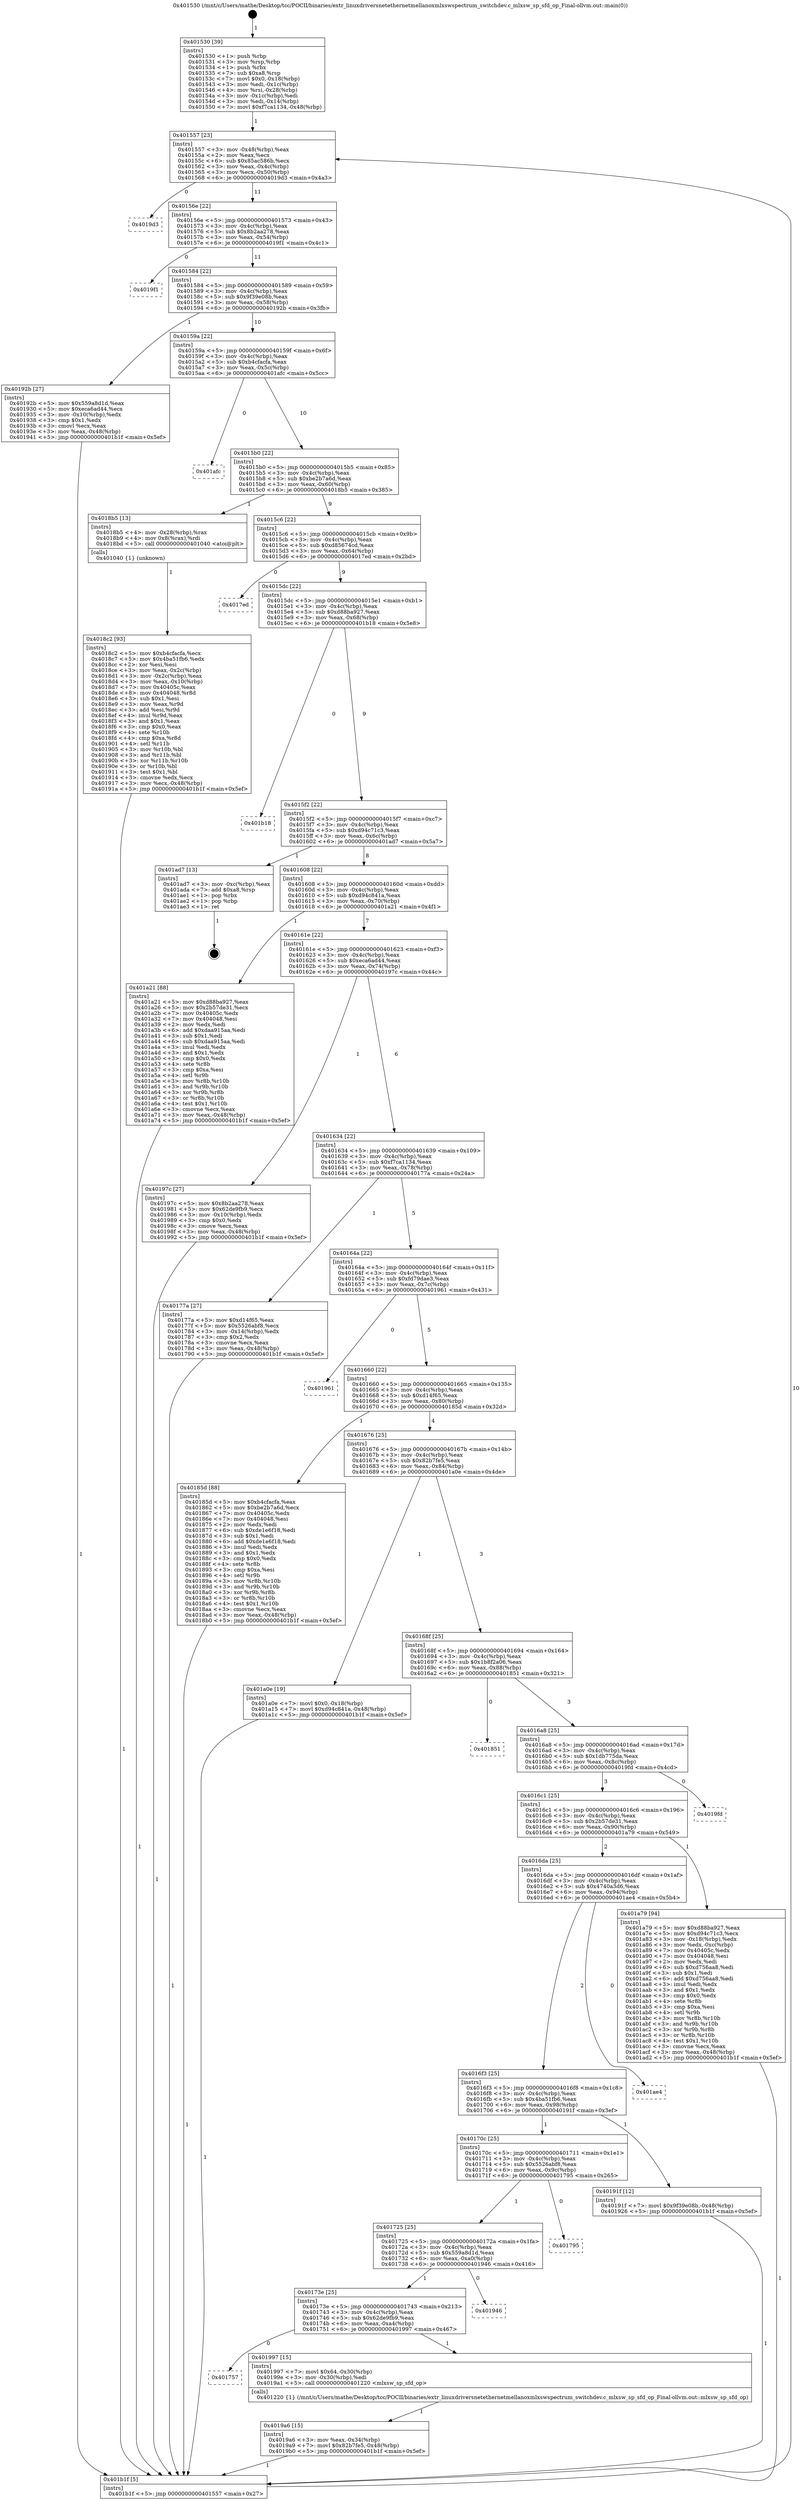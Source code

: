 digraph "0x401530" {
  label = "0x401530 (/mnt/c/Users/mathe/Desktop/tcc/POCII/binaries/extr_linuxdriversnetethernetmellanoxmlxswspectrum_switchdev.c_mlxsw_sp_sfd_op_Final-ollvm.out::main(0))"
  labelloc = "t"
  node[shape=record]

  Entry [label="",width=0.3,height=0.3,shape=circle,fillcolor=black,style=filled]
  "0x401557" [label="{
     0x401557 [23]\l
     | [instrs]\l
     &nbsp;&nbsp;0x401557 \<+3\>: mov -0x48(%rbp),%eax\l
     &nbsp;&nbsp;0x40155a \<+2\>: mov %eax,%ecx\l
     &nbsp;&nbsp;0x40155c \<+6\>: sub $0x85ac586b,%ecx\l
     &nbsp;&nbsp;0x401562 \<+3\>: mov %eax,-0x4c(%rbp)\l
     &nbsp;&nbsp;0x401565 \<+3\>: mov %ecx,-0x50(%rbp)\l
     &nbsp;&nbsp;0x401568 \<+6\>: je 00000000004019d3 \<main+0x4a3\>\l
  }"]
  "0x4019d3" [label="{
     0x4019d3\l
  }", style=dashed]
  "0x40156e" [label="{
     0x40156e [22]\l
     | [instrs]\l
     &nbsp;&nbsp;0x40156e \<+5\>: jmp 0000000000401573 \<main+0x43\>\l
     &nbsp;&nbsp;0x401573 \<+3\>: mov -0x4c(%rbp),%eax\l
     &nbsp;&nbsp;0x401576 \<+5\>: sub $0x8b2aa278,%eax\l
     &nbsp;&nbsp;0x40157b \<+3\>: mov %eax,-0x54(%rbp)\l
     &nbsp;&nbsp;0x40157e \<+6\>: je 00000000004019f1 \<main+0x4c1\>\l
  }"]
  Exit [label="",width=0.3,height=0.3,shape=circle,fillcolor=black,style=filled,peripheries=2]
  "0x4019f1" [label="{
     0x4019f1\l
  }", style=dashed]
  "0x401584" [label="{
     0x401584 [22]\l
     | [instrs]\l
     &nbsp;&nbsp;0x401584 \<+5\>: jmp 0000000000401589 \<main+0x59\>\l
     &nbsp;&nbsp;0x401589 \<+3\>: mov -0x4c(%rbp),%eax\l
     &nbsp;&nbsp;0x40158c \<+5\>: sub $0x9f39e08b,%eax\l
     &nbsp;&nbsp;0x401591 \<+3\>: mov %eax,-0x58(%rbp)\l
     &nbsp;&nbsp;0x401594 \<+6\>: je 000000000040192b \<main+0x3fb\>\l
  }"]
  "0x4019a6" [label="{
     0x4019a6 [15]\l
     | [instrs]\l
     &nbsp;&nbsp;0x4019a6 \<+3\>: mov %eax,-0x34(%rbp)\l
     &nbsp;&nbsp;0x4019a9 \<+7\>: movl $0x82b7fe5,-0x48(%rbp)\l
     &nbsp;&nbsp;0x4019b0 \<+5\>: jmp 0000000000401b1f \<main+0x5ef\>\l
  }"]
  "0x40192b" [label="{
     0x40192b [27]\l
     | [instrs]\l
     &nbsp;&nbsp;0x40192b \<+5\>: mov $0x559a8d1d,%eax\l
     &nbsp;&nbsp;0x401930 \<+5\>: mov $0xeca6ad44,%ecx\l
     &nbsp;&nbsp;0x401935 \<+3\>: mov -0x10(%rbp),%edx\l
     &nbsp;&nbsp;0x401938 \<+3\>: cmp $0x1,%edx\l
     &nbsp;&nbsp;0x40193b \<+3\>: cmovl %ecx,%eax\l
     &nbsp;&nbsp;0x40193e \<+3\>: mov %eax,-0x48(%rbp)\l
     &nbsp;&nbsp;0x401941 \<+5\>: jmp 0000000000401b1f \<main+0x5ef\>\l
  }"]
  "0x40159a" [label="{
     0x40159a [22]\l
     | [instrs]\l
     &nbsp;&nbsp;0x40159a \<+5\>: jmp 000000000040159f \<main+0x6f\>\l
     &nbsp;&nbsp;0x40159f \<+3\>: mov -0x4c(%rbp),%eax\l
     &nbsp;&nbsp;0x4015a2 \<+5\>: sub $0xb4cfacfa,%eax\l
     &nbsp;&nbsp;0x4015a7 \<+3\>: mov %eax,-0x5c(%rbp)\l
     &nbsp;&nbsp;0x4015aa \<+6\>: je 0000000000401afc \<main+0x5cc\>\l
  }"]
  "0x401757" [label="{
     0x401757\l
  }", style=dashed]
  "0x401afc" [label="{
     0x401afc\l
  }", style=dashed]
  "0x4015b0" [label="{
     0x4015b0 [22]\l
     | [instrs]\l
     &nbsp;&nbsp;0x4015b0 \<+5\>: jmp 00000000004015b5 \<main+0x85\>\l
     &nbsp;&nbsp;0x4015b5 \<+3\>: mov -0x4c(%rbp),%eax\l
     &nbsp;&nbsp;0x4015b8 \<+5\>: sub $0xbe2b7a6d,%eax\l
     &nbsp;&nbsp;0x4015bd \<+3\>: mov %eax,-0x60(%rbp)\l
     &nbsp;&nbsp;0x4015c0 \<+6\>: je 00000000004018b5 \<main+0x385\>\l
  }"]
  "0x401997" [label="{
     0x401997 [15]\l
     | [instrs]\l
     &nbsp;&nbsp;0x401997 \<+7\>: movl $0x64,-0x30(%rbp)\l
     &nbsp;&nbsp;0x40199e \<+3\>: mov -0x30(%rbp),%edi\l
     &nbsp;&nbsp;0x4019a1 \<+5\>: call 0000000000401220 \<mlxsw_sp_sfd_op\>\l
     | [calls]\l
     &nbsp;&nbsp;0x401220 \{1\} (/mnt/c/Users/mathe/Desktop/tcc/POCII/binaries/extr_linuxdriversnetethernetmellanoxmlxswspectrum_switchdev.c_mlxsw_sp_sfd_op_Final-ollvm.out::mlxsw_sp_sfd_op)\l
  }"]
  "0x4018b5" [label="{
     0x4018b5 [13]\l
     | [instrs]\l
     &nbsp;&nbsp;0x4018b5 \<+4\>: mov -0x28(%rbp),%rax\l
     &nbsp;&nbsp;0x4018b9 \<+4\>: mov 0x8(%rax),%rdi\l
     &nbsp;&nbsp;0x4018bd \<+5\>: call 0000000000401040 \<atoi@plt\>\l
     | [calls]\l
     &nbsp;&nbsp;0x401040 \{1\} (unknown)\l
  }"]
  "0x4015c6" [label="{
     0x4015c6 [22]\l
     | [instrs]\l
     &nbsp;&nbsp;0x4015c6 \<+5\>: jmp 00000000004015cb \<main+0x9b\>\l
     &nbsp;&nbsp;0x4015cb \<+3\>: mov -0x4c(%rbp),%eax\l
     &nbsp;&nbsp;0x4015ce \<+5\>: sub $0xd85674cd,%eax\l
     &nbsp;&nbsp;0x4015d3 \<+3\>: mov %eax,-0x64(%rbp)\l
     &nbsp;&nbsp;0x4015d6 \<+6\>: je 00000000004017ed \<main+0x2bd\>\l
  }"]
  "0x40173e" [label="{
     0x40173e [25]\l
     | [instrs]\l
     &nbsp;&nbsp;0x40173e \<+5\>: jmp 0000000000401743 \<main+0x213\>\l
     &nbsp;&nbsp;0x401743 \<+3\>: mov -0x4c(%rbp),%eax\l
     &nbsp;&nbsp;0x401746 \<+5\>: sub $0x62de9fb9,%eax\l
     &nbsp;&nbsp;0x40174b \<+6\>: mov %eax,-0xa4(%rbp)\l
     &nbsp;&nbsp;0x401751 \<+6\>: je 0000000000401997 \<main+0x467\>\l
  }"]
  "0x4017ed" [label="{
     0x4017ed\l
  }", style=dashed]
  "0x4015dc" [label="{
     0x4015dc [22]\l
     | [instrs]\l
     &nbsp;&nbsp;0x4015dc \<+5\>: jmp 00000000004015e1 \<main+0xb1\>\l
     &nbsp;&nbsp;0x4015e1 \<+3\>: mov -0x4c(%rbp),%eax\l
     &nbsp;&nbsp;0x4015e4 \<+5\>: sub $0xd88ba927,%eax\l
     &nbsp;&nbsp;0x4015e9 \<+3\>: mov %eax,-0x68(%rbp)\l
     &nbsp;&nbsp;0x4015ec \<+6\>: je 0000000000401b18 \<main+0x5e8\>\l
  }"]
  "0x401946" [label="{
     0x401946\l
  }", style=dashed]
  "0x401b18" [label="{
     0x401b18\l
  }", style=dashed]
  "0x4015f2" [label="{
     0x4015f2 [22]\l
     | [instrs]\l
     &nbsp;&nbsp;0x4015f2 \<+5\>: jmp 00000000004015f7 \<main+0xc7\>\l
     &nbsp;&nbsp;0x4015f7 \<+3\>: mov -0x4c(%rbp),%eax\l
     &nbsp;&nbsp;0x4015fa \<+5\>: sub $0xd94c71c3,%eax\l
     &nbsp;&nbsp;0x4015ff \<+3\>: mov %eax,-0x6c(%rbp)\l
     &nbsp;&nbsp;0x401602 \<+6\>: je 0000000000401ad7 \<main+0x5a7\>\l
  }"]
  "0x401725" [label="{
     0x401725 [25]\l
     | [instrs]\l
     &nbsp;&nbsp;0x401725 \<+5\>: jmp 000000000040172a \<main+0x1fa\>\l
     &nbsp;&nbsp;0x40172a \<+3\>: mov -0x4c(%rbp),%eax\l
     &nbsp;&nbsp;0x40172d \<+5\>: sub $0x559a8d1d,%eax\l
     &nbsp;&nbsp;0x401732 \<+6\>: mov %eax,-0xa0(%rbp)\l
     &nbsp;&nbsp;0x401738 \<+6\>: je 0000000000401946 \<main+0x416\>\l
  }"]
  "0x401ad7" [label="{
     0x401ad7 [13]\l
     | [instrs]\l
     &nbsp;&nbsp;0x401ad7 \<+3\>: mov -0xc(%rbp),%eax\l
     &nbsp;&nbsp;0x401ada \<+7\>: add $0xa8,%rsp\l
     &nbsp;&nbsp;0x401ae1 \<+1\>: pop %rbx\l
     &nbsp;&nbsp;0x401ae2 \<+1\>: pop %rbp\l
     &nbsp;&nbsp;0x401ae3 \<+1\>: ret\l
  }"]
  "0x401608" [label="{
     0x401608 [22]\l
     | [instrs]\l
     &nbsp;&nbsp;0x401608 \<+5\>: jmp 000000000040160d \<main+0xdd\>\l
     &nbsp;&nbsp;0x40160d \<+3\>: mov -0x4c(%rbp),%eax\l
     &nbsp;&nbsp;0x401610 \<+5\>: sub $0xd94c841a,%eax\l
     &nbsp;&nbsp;0x401615 \<+3\>: mov %eax,-0x70(%rbp)\l
     &nbsp;&nbsp;0x401618 \<+6\>: je 0000000000401a21 \<main+0x4f1\>\l
  }"]
  "0x401795" [label="{
     0x401795\l
  }", style=dashed]
  "0x401a21" [label="{
     0x401a21 [88]\l
     | [instrs]\l
     &nbsp;&nbsp;0x401a21 \<+5\>: mov $0xd88ba927,%eax\l
     &nbsp;&nbsp;0x401a26 \<+5\>: mov $0x2b57de31,%ecx\l
     &nbsp;&nbsp;0x401a2b \<+7\>: mov 0x40405c,%edx\l
     &nbsp;&nbsp;0x401a32 \<+7\>: mov 0x404048,%esi\l
     &nbsp;&nbsp;0x401a39 \<+2\>: mov %edx,%edi\l
     &nbsp;&nbsp;0x401a3b \<+6\>: add $0xdaa915aa,%edi\l
     &nbsp;&nbsp;0x401a41 \<+3\>: sub $0x1,%edi\l
     &nbsp;&nbsp;0x401a44 \<+6\>: sub $0xdaa915aa,%edi\l
     &nbsp;&nbsp;0x401a4a \<+3\>: imul %edi,%edx\l
     &nbsp;&nbsp;0x401a4d \<+3\>: and $0x1,%edx\l
     &nbsp;&nbsp;0x401a50 \<+3\>: cmp $0x0,%edx\l
     &nbsp;&nbsp;0x401a53 \<+4\>: sete %r8b\l
     &nbsp;&nbsp;0x401a57 \<+3\>: cmp $0xa,%esi\l
     &nbsp;&nbsp;0x401a5a \<+4\>: setl %r9b\l
     &nbsp;&nbsp;0x401a5e \<+3\>: mov %r8b,%r10b\l
     &nbsp;&nbsp;0x401a61 \<+3\>: and %r9b,%r10b\l
     &nbsp;&nbsp;0x401a64 \<+3\>: xor %r9b,%r8b\l
     &nbsp;&nbsp;0x401a67 \<+3\>: or %r8b,%r10b\l
     &nbsp;&nbsp;0x401a6a \<+4\>: test $0x1,%r10b\l
     &nbsp;&nbsp;0x401a6e \<+3\>: cmovne %ecx,%eax\l
     &nbsp;&nbsp;0x401a71 \<+3\>: mov %eax,-0x48(%rbp)\l
     &nbsp;&nbsp;0x401a74 \<+5\>: jmp 0000000000401b1f \<main+0x5ef\>\l
  }"]
  "0x40161e" [label="{
     0x40161e [22]\l
     | [instrs]\l
     &nbsp;&nbsp;0x40161e \<+5\>: jmp 0000000000401623 \<main+0xf3\>\l
     &nbsp;&nbsp;0x401623 \<+3\>: mov -0x4c(%rbp),%eax\l
     &nbsp;&nbsp;0x401626 \<+5\>: sub $0xeca6ad44,%eax\l
     &nbsp;&nbsp;0x40162b \<+3\>: mov %eax,-0x74(%rbp)\l
     &nbsp;&nbsp;0x40162e \<+6\>: je 000000000040197c \<main+0x44c\>\l
  }"]
  "0x40170c" [label="{
     0x40170c [25]\l
     | [instrs]\l
     &nbsp;&nbsp;0x40170c \<+5\>: jmp 0000000000401711 \<main+0x1e1\>\l
     &nbsp;&nbsp;0x401711 \<+3\>: mov -0x4c(%rbp),%eax\l
     &nbsp;&nbsp;0x401714 \<+5\>: sub $0x5526abf8,%eax\l
     &nbsp;&nbsp;0x401719 \<+6\>: mov %eax,-0x9c(%rbp)\l
     &nbsp;&nbsp;0x40171f \<+6\>: je 0000000000401795 \<main+0x265\>\l
  }"]
  "0x40197c" [label="{
     0x40197c [27]\l
     | [instrs]\l
     &nbsp;&nbsp;0x40197c \<+5\>: mov $0x8b2aa278,%eax\l
     &nbsp;&nbsp;0x401981 \<+5\>: mov $0x62de9fb9,%ecx\l
     &nbsp;&nbsp;0x401986 \<+3\>: mov -0x10(%rbp),%edx\l
     &nbsp;&nbsp;0x401989 \<+3\>: cmp $0x0,%edx\l
     &nbsp;&nbsp;0x40198c \<+3\>: cmove %ecx,%eax\l
     &nbsp;&nbsp;0x40198f \<+3\>: mov %eax,-0x48(%rbp)\l
     &nbsp;&nbsp;0x401992 \<+5\>: jmp 0000000000401b1f \<main+0x5ef\>\l
  }"]
  "0x401634" [label="{
     0x401634 [22]\l
     | [instrs]\l
     &nbsp;&nbsp;0x401634 \<+5\>: jmp 0000000000401639 \<main+0x109\>\l
     &nbsp;&nbsp;0x401639 \<+3\>: mov -0x4c(%rbp),%eax\l
     &nbsp;&nbsp;0x40163c \<+5\>: sub $0xf7ca1134,%eax\l
     &nbsp;&nbsp;0x401641 \<+3\>: mov %eax,-0x78(%rbp)\l
     &nbsp;&nbsp;0x401644 \<+6\>: je 000000000040177a \<main+0x24a\>\l
  }"]
  "0x40191f" [label="{
     0x40191f [12]\l
     | [instrs]\l
     &nbsp;&nbsp;0x40191f \<+7\>: movl $0x9f39e08b,-0x48(%rbp)\l
     &nbsp;&nbsp;0x401926 \<+5\>: jmp 0000000000401b1f \<main+0x5ef\>\l
  }"]
  "0x40177a" [label="{
     0x40177a [27]\l
     | [instrs]\l
     &nbsp;&nbsp;0x40177a \<+5\>: mov $0xd14f65,%eax\l
     &nbsp;&nbsp;0x40177f \<+5\>: mov $0x5526abf8,%ecx\l
     &nbsp;&nbsp;0x401784 \<+3\>: mov -0x14(%rbp),%edx\l
     &nbsp;&nbsp;0x401787 \<+3\>: cmp $0x2,%edx\l
     &nbsp;&nbsp;0x40178a \<+3\>: cmovne %ecx,%eax\l
     &nbsp;&nbsp;0x40178d \<+3\>: mov %eax,-0x48(%rbp)\l
     &nbsp;&nbsp;0x401790 \<+5\>: jmp 0000000000401b1f \<main+0x5ef\>\l
  }"]
  "0x40164a" [label="{
     0x40164a [22]\l
     | [instrs]\l
     &nbsp;&nbsp;0x40164a \<+5\>: jmp 000000000040164f \<main+0x11f\>\l
     &nbsp;&nbsp;0x40164f \<+3\>: mov -0x4c(%rbp),%eax\l
     &nbsp;&nbsp;0x401652 \<+5\>: sub $0xfd79dae3,%eax\l
     &nbsp;&nbsp;0x401657 \<+3\>: mov %eax,-0x7c(%rbp)\l
     &nbsp;&nbsp;0x40165a \<+6\>: je 0000000000401961 \<main+0x431\>\l
  }"]
  "0x401b1f" [label="{
     0x401b1f [5]\l
     | [instrs]\l
     &nbsp;&nbsp;0x401b1f \<+5\>: jmp 0000000000401557 \<main+0x27\>\l
  }"]
  "0x401530" [label="{
     0x401530 [39]\l
     | [instrs]\l
     &nbsp;&nbsp;0x401530 \<+1\>: push %rbp\l
     &nbsp;&nbsp;0x401531 \<+3\>: mov %rsp,%rbp\l
     &nbsp;&nbsp;0x401534 \<+1\>: push %rbx\l
     &nbsp;&nbsp;0x401535 \<+7\>: sub $0xa8,%rsp\l
     &nbsp;&nbsp;0x40153c \<+7\>: movl $0x0,-0x18(%rbp)\l
     &nbsp;&nbsp;0x401543 \<+3\>: mov %edi,-0x1c(%rbp)\l
     &nbsp;&nbsp;0x401546 \<+4\>: mov %rsi,-0x28(%rbp)\l
     &nbsp;&nbsp;0x40154a \<+3\>: mov -0x1c(%rbp),%edi\l
     &nbsp;&nbsp;0x40154d \<+3\>: mov %edi,-0x14(%rbp)\l
     &nbsp;&nbsp;0x401550 \<+7\>: movl $0xf7ca1134,-0x48(%rbp)\l
  }"]
  "0x4016f3" [label="{
     0x4016f3 [25]\l
     | [instrs]\l
     &nbsp;&nbsp;0x4016f3 \<+5\>: jmp 00000000004016f8 \<main+0x1c8\>\l
     &nbsp;&nbsp;0x4016f8 \<+3\>: mov -0x4c(%rbp),%eax\l
     &nbsp;&nbsp;0x4016fb \<+5\>: sub $0x4ba51fb6,%eax\l
     &nbsp;&nbsp;0x401700 \<+6\>: mov %eax,-0x98(%rbp)\l
     &nbsp;&nbsp;0x401706 \<+6\>: je 000000000040191f \<main+0x3ef\>\l
  }"]
  "0x401961" [label="{
     0x401961\l
  }", style=dashed]
  "0x401660" [label="{
     0x401660 [22]\l
     | [instrs]\l
     &nbsp;&nbsp;0x401660 \<+5\>: jmp 0000000000401665 \<main+0x135\>\l
     &nbsp;&nbsp;0x401665 \<+3\>: mov -0x4c(%rbp),%eax\l
     &nbsp;&nbsp;0x401668 \<+5\>: sub $0xd14f65,%eax\l
     &nbsp;&nbsp;0x40166d \<+3\>: mov %eax,-0x80(%rbp)\l
     &nbsp;&nbsp;0x401670 \<+6\>: je 000000000040185d \<main+0x32d\>\l
  }"]
  "0x401ae4" [label="{
     0x401ae4\l
  }", style=dashed]
  "0x40185d" [label="{
     0x40185d [88]\l
     | [instrs]\l
     &nbsp;&nbsp;0x40185d \<+5\>: mov $0xb4cfacfa,%eax\l
     &nbsp;&nbsp;0x401862 \<+5\>: mov $0xbe2b7a6d,%ecx\l
     &nbsp;&nbsp;0x401867 \<+7\>: mov 0x40405c,%edx\l
     &nbsp;&nbsp;0x40186e \<+7\>: mov 0x404048,%esi\l
     &nbsp;&nbsp;0x401875 \<+2\>: mov %edx,%edi\l
     &nbsp;&nbsp;0x401877 \<+6\>: sub $0xde1e6f18,%edi\l
     &nbsp;&nbsp;0x40187d \<+3\>: sub $0x1,%edi\l
     &nbsp;&nbsp;0x401880 \<+6\>: add $0xde1e6f18,%edi\l
     &nbsp;&nbsp;0x401886 \<+3\>: imul %edi,%edx\l
     &nbsp;&nbsp;0x401889 \<+3\>: and $0x1,%edx\l
     &nbsp;&nbsp;0x40188c \<+3\>: cmp $0x0,%edx\l
     &nbsp;&nbsp;0x40188f \<+4\>: sete %r8b\l
     &nbsp;&nbsp;0x401893 \<+3\>: cmp $0xa,%esi\l
     &nbsp;&nbsp;0x401896 \<+4\>: setl %r9b\l
     &nbsp;&nbsp;0x40189a \<+3\>: mov %r8b,%r10b\l
     &nbsp;&nbsp;0x40189d \<+3\>: and %r9b,%r10b\l
     &nbsp;&nbsp;0x4018a0 \<+3\>: xor %r9b,%r8b\l
     &nbsp;&nbsp;0x4018a3 \<+3\>: or %r8b,%r10b\l
     &nbsp;&nbsp;0x4018a6 \<+4\>: test $0x1,%r10b\l
     &nbsp;&nbsp;0x4018aa \<+3\>: cmovne %ecx,%eax\l
     &nbsp;&nbsp;0x4018ad \<+3\>: mov %eax,-0x48(%rbp)\l
     &nbsp;&nbsp;0x4018b0 \<+5\>: jmp 0000000000401b1f \<main+0x5ef\>\l
  }"]
  "0x401676" [label="{
     0x401676 [25]\l
     | [instrs]\l
     &nbsp;&nbsp;0x401676 \<+5\>: jmp 000000000040167b \<main+0x14b\>\l
     &nbsp;&nbsp;0x40167b \<+3\>: mov -0x4c(%rbp),%eax\l
     &nbsp;&nbsp;0x40167e \<+5\>: sub $0x82b7fe5,%eax\l
     &nbsp;&nbsp;0x401683 \<+6\>: mov %eax,-0x84(%rbp)\l
     &nbsp;&nbsp;0x401689 \<+6\>: je 0000000000401a0e \<main+0x4de\>\l
  }"]
  "0x4018c2" [label="{
     0x4018c2 [93]\l
     | [instrs]\l
     &nbsp;&nbsp;0x4018c2 \<+5\>: mov $0xb4cfacfa,%ecx\l
     &nbsp;&nbsp;0x4018c7 \<+5\>: mov $0x4ba51fb6,%edx\l
     &nbsp;&nbsp;0x4018cc \<+2\>: xor %esi,%esi\l
     &nbsp;&nbsp;0x4018ce \<+3\>: mov %eax,-0x2c(%rbp)\l
     &nbsp;&nbsp;0x4018d1 \<+3\>: mov -0x2c(%rbp),%eax\l
     &nbsp;&nbsp;0x4018d4 \<+3\>: mov %eax,-0x10(%rbp)\l
     &nbsp;&nbsp;0x4018d7 \<+7\>: mov 0x40405c,%eax\l
     &nbsp;&nbsp;0x4018de \<+8\>: mov 0x404048,%r8d\l
     &nbsp;&nbsp;0x4018e6 \<+3\>: sub $0x1,%esi\l
     &nbsp;&nbsp;0x4018e9 \<+3\>: mov %eax,%r9d\l
     &nbsp;&nbsp;0x4018ec \<+3\>: add %esi,%r9d\l
     &nbsp;&nbsp;0x4018ef \<+4\>: imul %r9d,%eax\l
     &nbsp;&nbsp;0x4018f3 \<+3\>: and $0x1,%eax\l
     &nbsp;&nbsp;0x4018f6 \<+3\>: cmp $0x0,%eax\l
     &nbsp;&nbsp;0x4018f9 \<+4\>: sete %r10b\l
     &nbsp;&nbsp;0x4018fd \<+4\>: cmp $0xa,%r8d\l
     &nbsp;&nbsp;0x401901 \<+4\>: setl %r11b\l
     &nbsp;&nbsp;0x401905 \<+3\>: mov %r10b,%bl\l
     &nbsp;&nbsp;0x401908 \<+3\>: and %r11b,%bl\l
     &nbsp;&nbsp;0x40190b \<+3\>: xor %r11b,%r10b\l
     &nbsp;&nbsp;0x40190e \<+3\>: or %r10b,%bl\l
     &nbsp;&nbsp;0x401911 \<+3\>: test $0x1,%bl\l
     &nbsp;&nbsp;0x401914 \<+3\>: cmovne %edx,%ecx\l
     &nbsp;&nbsp;0x401917 \<+3\>: mov %ecx,-0x48(%rbp)\l
     &nbsp;&nbsp;0x40191a \<+5\>: jmp 0000000000401b1f \<main+0x5ef\>\l
  }"]
  "0x4016da" [label="{
     0x4016da [25]\l
     | [instrs]\l
     &nbsp;&nbsp;0x4016da \<+5\>: jmp 00000000004016df \<main+0x1af\>\l
     &nbsp;&nbsp;0x4016df \<+3\>: mov -0x4c(%rbp),%eax\l
     &nbsp;&nbsp;0x4016e2 \<+5\>: sub $0x4740a3d6,%eax\l
     &nbsp;&nbsp;0x4016e7 \<+6\>: mov %eax,-0x94(%rbp)\l
     &nbsp;&nbsp;0x4016ed \<+6\>: je 0000000000401ae4 \<main+0x5b4\>\l
  }"]
  "0x401a0e" [label="{
     0x401a0e [19]\l
     | [instrs]\l
     &nbsp;&nbsp;0x401a0e \<+7\>: movl $0x0,-0x18(%rbp)\l
     &nbsp;&nbsp;0x401a15 \<+7\>: movl $0xd94c841a,-0x48(%rbp)\l
     &nbsp;&nbsp;0x401a1c \<+5\>: jmp 0000000000401b1f \<main+0x5ef\>\l
  }"]
  "0x40168f" [label="{
     0x40168f [25]\l
     | [instrs]\l
     &nbsp;&nbsp;0x40168f \<+5\>: jmp 0000000000401694 \<main+0x164\>\l
     &nbsp;&nbsp;0x401694 \<+3\>: mov -0x4c(%rbp),%eax\l
     &nbsp;&nbsp;0x401697 \<+5\>: sub $0x1b8f2a06,%eax\l
     &nbsp;&nbsp;0x40169c \<+6\>: mov %eax,-0x88(%rbp)\l
     &nbsp;&nbsp;0x4016a2 \<+6\>: je 0000000000401851 \<main+0x321\>\l
  }"]
  "0x401a79" [label="{
     0x401a79 [94]\l
     | [instrs]\l
     &nbsp;&nbsp;0x401a79 \<+5\>: mov $0xd88ba927,%eax\l
     &nbsp;&nbsp;0x401a7e \<+5\>: mov $0xd94c71c3,%ecx\l
     &nbsp;&nbsp;0x401a83 \<+3\>: mov -0x18(%rbp),%edx\l
     &nbsp;&nbsp;0x401a86 \<+3\>: mov %edx,-0xc(%rbp)\l
     &nbsp;&nbsp;0x401a89 \<+7\>: mov 0x40405c,%edx\l
     &nbsp;&nbsp;0x401a90 \<+7\>: mov 0x404048,%esi\l
     &nbsp;&nbsp;0x401a97 \<+2\>: mov %edx,%edi\l
     &nbsp;&nbsp;0x401a99 \<+6\>: sub $0xd756aa8,%edi\l
     &nbsp;&nbsp;0x401a9f \<+3\>: sub $0x1,%edi\l
     &nbsp;&nbsp;0x401aa2 \<+6\>: add $0xd756aa8,%edi\l
     &nbsp;&nbsp;0x401aa8 \<+3\>: imul %edi,%edx\l
     &nbsp;&nbsp;0x401aab \<+3\>: and $0x1,%edx\l
     &nbsp;&nbsp;0x401aae \<+3\>: cmp $0x0,%edx\l
     &nbsp;&nbsp;0x401ab1 \<+4\>: sete %r8b\l
     &nbsp;&nbsp;0x401ab5 \<+3\>: cmp $0xa,%esi\l
     &nbsp;&nbsp;0x401ab8 \<+4\>: setl %r9b\l
     &nbsp;&nbsp;0x401abc \<+3\>: mov %r8b,%r10b\l
     &nbsp;&nbsp;0x401abf \<+3\>: and %r9b,%r10b\l
     &nbsp;&nbsp;0x401ac2 \<+3\>: xor %r9b,%r8b\l
     &nbsp;&nbsp;0x401ac5 \<+3\>: or %r8b,%r10b\l
     &nbsp;&nbsp;0x401ac8 \<+4\>: test $0x1,%r10b\l
     &nbsp;&nbsp;0x401acc \<+3\>: cmovne %ecx,%eax\l
     &nbsp;&nbsp;0x401acf \<+3\>: mov %eax,-0x48(%rbp)\l
     &nbsp;&nbsp;0x401ad2 \<+5\>: jmp 0000000000401b1f \<main+0x5ef\>\l
  }"]
  "0x401851" [label="{
     0x401851\l
  }", style=dashed]
  "0x4016a8" [label="{
     0x4016a8 [25]\l
     | [instrs]\l
     &nbsp;&nbsp;0x4016a8 \<+5\>: jmp 00000000004016ad \<main+0x17d\>\l
     &nbsp;&nbsp;0x4016ad \<+3\>: mov -0x4c(%rbp),%eax\l
     &nbsp;&nbsp;0x4016b0 \<+5\>: sub $0x1db775da,%eax\l
     &nbsp;&nbsp;0x4016b5 \<+6\>: mov %eax,-0x8c(%rbp)\l
     &nbsp;&nbsp;0x4016bb \<+6\>: je 00000000004019fd \<main+0x4cd\>\l
  }"]
  "0x4016c1" [label="{
     0x4016c1 [25]\l
     | [instrs]\l
     &nbsp;&nbsp;0x4016c1 \<+5\>: jmp 00000000004016c6 \<main+0x196\>\l
     &nbsp;&nbsp;0x4016c6 \<+3\>: mov -0x4c(%rbp),%eax\l
     &nbsp;&nbsp;0x4016c9 \<+5\>: sub $0x2b57de31,%eax\l
     &nbsp;&nbsp;0x4016ce \<+6\>: mov %eax,-0x90(%rbp)\l
     &nbsp;&nbsp;0x4016d4 \<+6\>: je 0000000000401a79 \<main+0x549\>\l
  }"]
  "0x4019fd" [label="{
     0x4019fd\l
  }", style=dashed]
  Entry -> "0x401530" [label=" 1"]
  "0x401557" -> "0x4019d3" [label=" 0"]
  "0x401557" -> "0x40156e" [label=" 11"]
  "0x401ad7" -> Exit [label=" 1"]
  "0x40156e" -> "0x4019f1" [label=" 0"]
  "0x40156e" -> "0x401584" [label=" 11"]
  "0x401a79" -> "0x401b1f" [label=" 1"]
  "0x401584" -> "0x40192b" [label=" 1"]
  "0x401584" -> "0x40159a" [label=" 10"]
  "0x401a21" -> "0x401b1f" [label=" 1"]
  "0x40159a" -> "0x401afc" [label=" 0"]
  "0x40159a" -> "0x4015b0" [label=" 10"]
  "0x401a0e" -> "0x401b1f" [label=" 1"]
  "0x4015b0" -> "0x4018b5" [label=" 1"]
  "0x4015b0" -> "0x4015c6" [label=" 9"]
  "0x4019a6" -> "0x401b1f" [label=" 1"]
  "0x4015c6" -> "0x4017ed" [label=" 0"]
  "0x4015c6" -> "0x4015dc" [label=" 9"]
  "0x40173e" -> "0x401757" [label=" 0"]
  "0x4015dc" -> "0x401b18" [label=" 0"]
  "0x4015dc" -> "0x4015f2" [label=" 9"]
  "0x40173e" -> "0x401997" [label=" 1"]
  "0x4015f2" -> "0x401ad7" [label=" 1"]
  "0x4015f2" -> "0x401608" [label=" 8"]
  "0x401725" -> "0x40173e" [label=" 1"]
  "0x401608" -> "0x401a21" [label=" 1"]
  "0x401608" -> "0x40161e" [label=" 7"]
  "0x401725" -> "0x401946" [label=" 0"]
  "0x40161e" -> "0x40197c" [label=" 1"]
  "0x40161e" -> "0x401634" [label=" 6"]
  "0x40170c" -> "0x401725" [label=" 1"]
  "0x401634" -> "0x40177a" [label=" 1"]
  "0x401634" -> "0x40164a" [label=" 5"]
  "0x40177a" -> "0x401b1f" [label=" 1"]
  "0x401530" -> "0x401557" [label=" 1"]
  "0x401b1f" -> "0x401557" [label=" 10"]
  "0x40170c" -> "0x401795" [label=" 0"]
  "0x40164a" -> "0x401961" [label=" 0"]
  "0x40164a" -> "0x401660" [label=" 5"]
  "0x40197c" -> "0x401b1f" [label=" 1"]
  "0x401660" -> "0x40185d" [label=" 1"]
  "0x401660" -> "0x401676" [label=" 4"]
  "0x40185d" -> "0x401b1f" [label=" 1"]
  "0x4018b5" -> "0x4018c2" [label=" 1"]
  "0x4018c2" -> "0x401b1f" [label=" 1"]
  "0x40192b" -> "0x401b1f" [label=" 1"]
  "0x401676" -> "0x401a0e" [label=" 1"]
  "0x401676" -> "0x40168f" [label=" 3"]
  "0x4016f3" -> "0x40170c" [label=" 1"]
  "0x40168f" -> "0x401851" [label=" 0"]
  "0x40168f" -> "0x4016a8" [label=" 3"]
  "0x4016f3" -> "0x40191f" [label=" 1"]
  "0x4016a8" -> "0x4019fd" [label=" 0"]
  "0x4016a8" -> "0x4016c1" [label=" 3"]
  "0x401997" -> "0x4019a6" [label=" 1"]
  "0x4016c1" -> "0x401a79" [label=" 1"]
  "0x4016c1" -> "0x4016da" [label=" 2"]
  "0x40191f" -> "0x401b1f" [label=" 1"]
  "0x4016da" -> "0x401ae4" [label=" 0"]
  "0x4016da" -> "0x4016f3" [label=" 2"]
}
